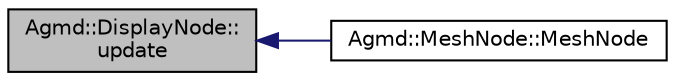 digraph "Agmd::DisplayNode::update"
{
  edge [fontname="Helvetica",fontsize="10",labelfontname="Helvetica",labelfontsize="10"];
  node [fontname="Helvetica",fontsize="10",shape=record];
  rankdir="LR";
  Node1 [label="Agmd::DisplayNode::\lupdate",height=0.2,width=0.4,color="black", fillcolor="grey75", style="filled" fontcolor="black"];
  Node1 -> Node2 [dir="back",color="midnightblue",fontsize="10",style="solid"];
  Node2 [label="Agmd::MeshNode::MeshNode",height=0.2,width=0.4,color="black", fillcolor="white", style="filled",URL="$class_agmd_1_1_mesh_node.html#a3fe4461842909318d97330caf3f711f1"];
}
